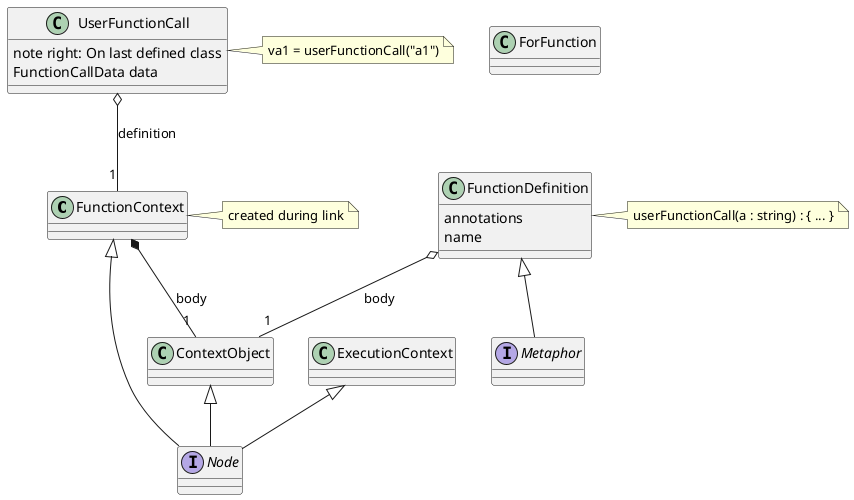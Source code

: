 @startuml
'https://plantuml.com/class-diagram

class FunctionContext

class UserFunctionCall {
    note right: On last defined class
    FunctionCallData data
}

class ContextObject

class ExecutionContext

class ForFunction

class FunctionDefinition {
    annotations
    name
}

interface Node
interface Metaphor

FunctionContext <|-- Node
ContextObject <|-- Node
ExecutionContext <|-- Node
FunctionContext *-- "1" ContextObject : body
FunctionDefinition o-- "1" ContextObject : body
FunctionDefinition <|-- Metaphor
UserFunctionCall o-- "1" FunctionContext : definition

class UserFunctionCall
note right: va1 = userFunctionCall("a1")

class FunctionDefinition
note right: userFunctionCall(a : string) : { ... }

class FunctionContext
note right: created during link

@enduml
